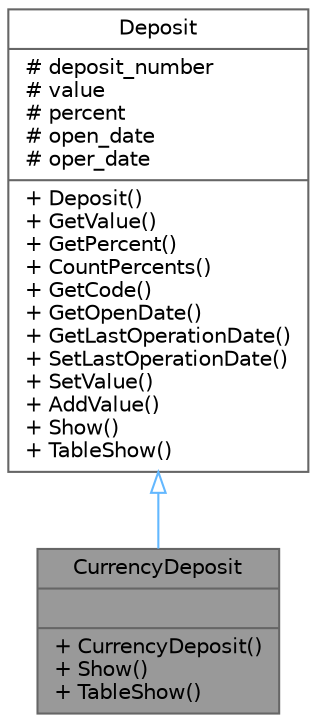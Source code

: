 digraph "CurrencyDeposit"
{
 // LATEX_PDF_SIZE
  bgcolor="transparent";
  edge [fontname=Helvetica,fontsize=10,labelfontname=Helvetica,labelfontsize=10];
  node [fontname=Helvetica,fontsize=10,shape=box,height=0.2,width=0.4];
  Node1 [shape=record,label="{CurrencyDeposit\n||+ CurrencyDeposit()\l+ Show()\l+ TableShow()\l}",height=0.2,width=0.4,color="gray40", fillcolor="grey60", style="filled", fontcolor="black",tooltip=" "];
  Node2 -> Node1 [dir="back",color="steelblue1",style="solid",arrowtail="onormal"];
  Node2 [shape=record,label="{Deposit\n|# deposit_number\l# value\l# percent\l# open_date\l# oper_date\l|+ Deposit()\l+ GetValue()\l+ GetPercent()\l+ CountPercents()\l+ GetCode()\l+ GetOpenDate()\l+ GetLastOperationDate()\l+ SetLastOperationDate()\l+ SetValue()\l+ AddValue()\l+ Show()\l+ TableShow()\l}",height=0.2,width=0.4,color="gray40", fillcolor="white", style="filled",URL="$db/df5/classDeposit.html",tooltip=" "];
}
